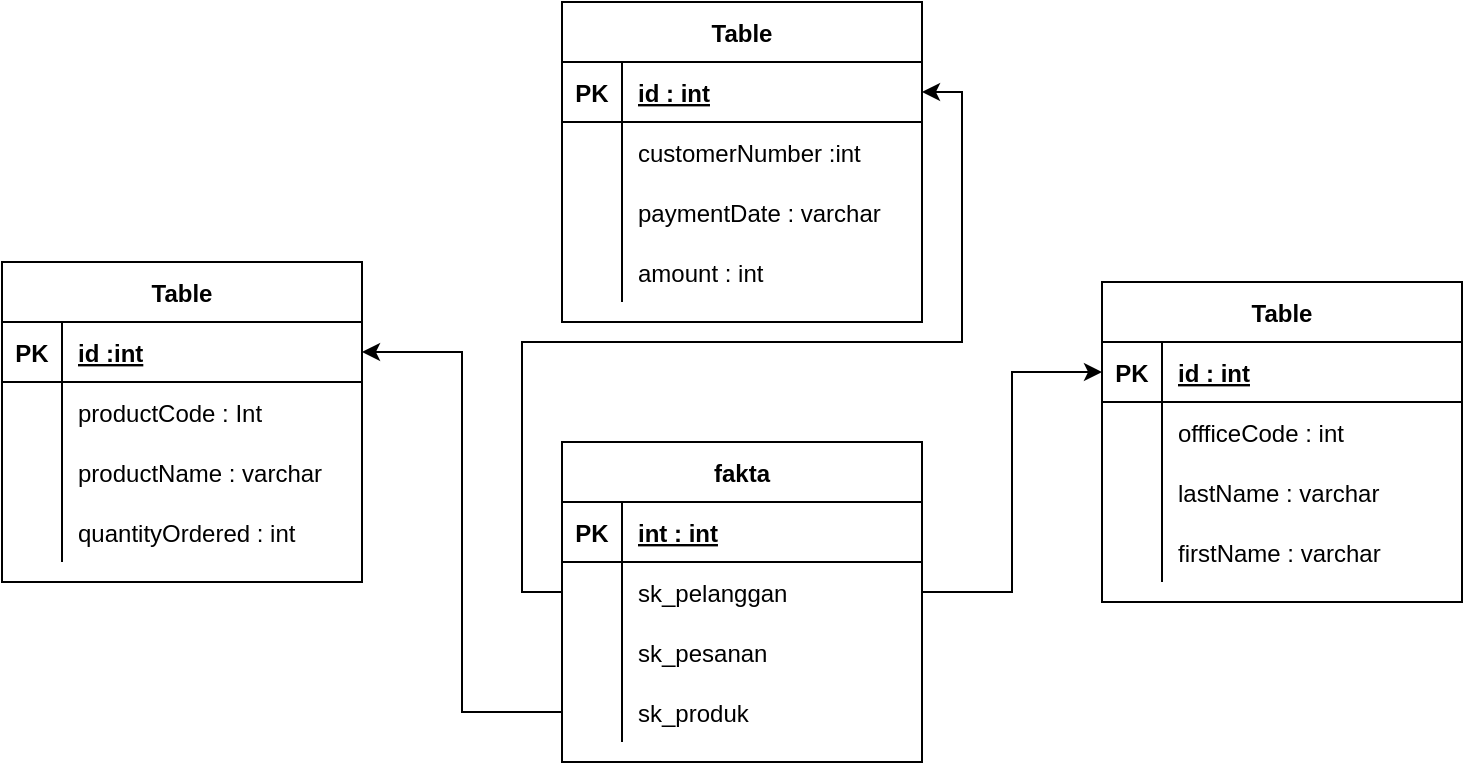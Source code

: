 <mxfile version="15.7.0" type="google"><diagram id="0HLhA-8OCvufUPuNIGH2" name="Page-1"><mxGraphModel dx="828" dy="483" grid="1" gridSize="10" guides="1" tooltips="1" connect="1" arrows="1" fold="1" page="1" pageScale="1" pageWidth="850" pageHeight="1100" math="0" shadow="0"><root><mxCell id="0"/><mxCell id="1" parent="0"/><mxCell id="oKYK7TXjtnFIb58BXNLM-1" value="Table" style="shape=table;startSize=30;container=1;collapsible=1;childLayout=tableLayout;fixedRows=1;rowLines=0;fontStyle=1;align=center;resizeLast=1;" vertex="1" parent="1"><mxGeometry x="60" y="180" width="180" height="160" as="geometry"/></mxCell><mxCell id="oKYK7TXjtnFIb58BXNLM-2" value="" style="shape=partialRectangle;collapsible=0;dropTarget=0;pointerEvents=0;fillColor=none;top=0;left=0;bottom=1;right=0;points=[[0,0.5],[1,0.5]];portConstraint=eastwest;" vertex="1" parent="oKYK7TXjtnFIb58BXNLM-1"><mxGeometry y="30" width="180" height="30" as="geometry"/></mxCell><mxCell id="oKYK7TXjtnFIb58BXNLM-3" value="PK" style="shape=partialRectangle;connectable=0;fillColor=none;top=0;left=0;bottom=0;right=0;fontStyle=1;overflow=hidden;" vertex="1" parent="oKYK7TXjtnFIb58BXNLM-2"><mxGeometry width="30" height="30" as="geometry"><mxRectangle width="30" height="30" as="alternateBounds"/></mxGeometry></mxCell><mxCell id="oKYK7TXjtnFIb58BXNLM-4" value="id :int" style="shape=partialRectangle;connectable=0;fillColor=none;top=0;left=0;bottom=0;right=0;align=left;spacingLeft=6;fontStyle=5;overflow=hidden;" vertex="1" parent="oKYK7TXjtnFIb58BXNLM-2"><mxGeometry x="30" width="150" height="30" as="geometry"><mxRectangle width="150" height="30" as="alternateBounds"/></mxGeometry></mxCell><mxCell id="oKYK7TXjtnFIb58BXNLM-5" value="" style="shape=partialRectangle;collapsible=0;dropTarget=0;pointerEvents=0;fillColor=none;top=0;left=0;bottom=0;right=0;points=[[0,0.5],[1,0.5]];portConstraint=eastwest;" vertex="1" parent="oKYK7TXjtnFIb58BXNLM-1"><mxGeometry y="60" width="180" height="30" as="geometry"/></mxCell><mxCell id="oKYK7TXjtnFIb58BXNLM-6" value="" style="shape=partialRectangle;connectable=0;fillColor=none;top=0;left=0;bottom=0;right=0;editable=1;overflow=hidden;" vertex="1" parent="oKYK7TXjtnFIb58BXNLM-5"><mxGeometry width="30" height="30" as="geometry"><mxRectangle width="30" height="30" as="alternateBounds"/></mxGeometry></mxCell><mxCell id="oKYK7TXjtnFIb58BXNLM-7" value="productCode : Int" style="shape=partialRectangle;connectable=0;fillColor=none;top=0;left=0;bottom=0;right=0;align=left;spacingLeft=6;overflow=hidden;" vertex="1" parent="oKYK7TXjtnFIb58BXNLM-5"><mxGeometry x="30" width="150" height="30" as="geometry"><mxRectangle width="150" height="30" as="alternateBounds"/></mxGeometry></mxCell><mxCell id="oKYK7TXjtnFIb58BXNLM-8" value="" style="shape=partialRectangle;collapsible=0;dropTarget=0;pointerEvents=0;fillColor=none;top=0;left=0;bottom=0;right=0;points=[[0,0.5],[1,0.5]];portConstraint=eastwest;" vertex="1" parent="oKYK7TXjtnFIb58BXNLM-1"><mxGeometry y="90" width="180" height="30" as="geometry"/></mxCell><mxCell id="oKYK7TXjtnFIb58BXNLM-9" value="" style="shape=partialRectangle;connectable=0;fillColor=none;top=0;left=0;bottom=0;right=0;editable=1;overflow=hidden;" vertex="1" parent="oKYK7TXjtnFIb58BXNLM-8"><mxGeometry width="30" height="30" as="geometry"><mxRectangle width="30" height="30" as="alternateBounds"/></mxGeometry></mxCell><mxCell id="oKYK7TXjtnFIb58BXNLM-10" value="productName : varchar" style="shape=partialRectangle;connectable=0;fillColor=none;top=0;left=0;bottom=0;right=0;align=left;spacingLeft=6;overflow=hidden;" vertex="1" parent="oKYK7TXjtnFIb58BXNLM-8"><mxGeometry x="30" width="150" height="30" as="geometry"><mxRectangle width="150" height="30" as="alternateBounds"/></mxGeometry></mxCell><mxCell id="oKYK7TXjtnFIb58BXNLM-11" value="" style="shape=partialRectangle;collapsible=0;dropTarget=0;pointerEvents=0;fillColor=none;top=0;left=0;bottom=0;right=0;points=[[0,0.5],[1,0.5]];portConstraint=eastwest;" vertex="1" parent="oKYK7TXjtnFIb58BXNLM-1"><mxGeometry y="120" width="180" height="30" as="geometry"/></mxCell><mxCell id="oKYK7TXjtnFIb58BXNLM-12" value="" style="shape=partialRectangle;connectable=0;fillColor=none;top=0;left=0;bottom=0;right=0;editable=1;overflow=hidden;" vertex="1" parent="oKYK7TXjtnFIb58BXNLM-11"><mxGeometry width="30" height="30" as="geometry"><mxRectangle width="30" height="30" as="alternateBounds"/></mxGeometry></mxCell><mxCell id="oKYK7TXjtnFIb58BXNLM-13" value="quantityOrdered : int" style="shape=partialRectangle;connectable=0;fillColor=none;top=0;left=0;bottom=0;right=0;align=left;spacingLeft=6;overflow=hidden;" vertex="1" parent="oKYK7TXjtnFIb58BXNLM-11"><mxGeometry x="30" width="150" height="30" as="geometry"><mxRectangle width="150" height="30" as="alternateBounds"/></mxGeometry></mxCell><mxCell id="oKYK7TXjtnFIb58BXNLM-14" value="Table" style="shape=table;startSize=30;container=1;collapsible=1;childLayout=tableLayout;fixedRows=1;rowLines=0;fontStyle=1;align=center;resizeLast=1;" vertex="1" parent="1"><mxGeometry x="340" y="50" width="180" height="160" as="geometry"/></mxCell><mxCell id="oKYK7TXjtnFIb58BXNLM-15" value="" style="shape=partialRectangle;collapsible=0;dropTarget=0;pointerEvents=0;fillColor=none;top=0;left=0;bottom=1;right=0;points=[[0,0.5],[1,0.5]];portConstraint=eastwest;" vertex="1" parent="oKYK7TXjtnFIb58BXNLM-14"><mxGeometry y="30" width="180" height="30" as="geometry"/></mxCell><mxCell id="oKYK7TXjtnFIb58BXNLM-16" value="PK" style="shape=partialRectangle;connectable=0;fillColor=none;top=0;left=0;bottom=0;right=0;fontStyle=1;overflow=hidden;" vertex="1" parent="oKYK7TXjtnFIb58BXNLM-15"><mxGeometry width="30" height="30" as="geometry"><mxRectangle width="30" height="30" as="alternateBounds"/></mxGeometry></mxCell><mxCell id="oKYK7TXjtnFIb58BXNLM-17" value="id : int" style="shape=partialRectangle;connectable=0;fillColor=none;top=0;left=0;bottom=0;right=0;align=left;spacingLeft=6;fontStyle=5;overflow=hidden;" vertex="1" parent="oKYK7TXjtnFIb58BXNLM-15"><mxGeometry x="30" width="150" height="30" as="geometry"><mxRectangle width="150" height="30" as="alternateBounds"/></mxGeometry></mxCell><mxCell id="oKYK7TXjtnFIb58BXNLM-18" value="" style="shape=partialRectangle;collapsible=0;dropTarget=0;pointerEvents=0;fillColor=none;top=0;left=0;bottom=0;right=0;points=[[0,0.5],[1,0.5]];portConstraint=eastwest;" vertex="1" parent="oKYK7TXjtnFIb58BXNLM-14"><mxGeometry y="60" width="180" height="30" as="geometry"/></mxCell><mxCell id="oKYK7TXjtnFIb58BXNLM-19" value="" style="shape=partialRectangle;connectable=0;fillColor=none;top=0;left=0;bottom=0;right=0;editable=1;overflow=hidden;" vertex="1" parent="oKYK7TXjtnFIb58BXNLM-18"><mxGeometry width="30" height="30" as="geometry"><mxRectangle width="30" height="30" as="alternateBounds"/></mxGeometry></mxCell><mxCell id="oKYK7TXjtnFIb58BXNLM-20" value="customerNumber :int" style="shape=partialRectangle;connectable=0;fillColor=none;top=0;left=0;bottom=0;right=0;align=left;spacingLeft=6;overflow=hidden;" vertex="1" parent="oKYK7TXjtnFIb58BXNLM-18"><mxGeometry x="30" width="150" height="30" as="geometry"><mxRectangle width="150" height="30" as="alternateBounds"/></mxGeometry></mxCell><mxCell id="oKYK7TXjtnFIb58BXNLM-21" value="" style="shape=partialRectangle;collapsible=0;dropTarget=0;pointerEvents=0;fillColor=none;top=0;left=0;bottom=0;right=0;points=[[0,0.5],[1,0.5]];portConstraint=eastwest;" vertex="1" parent="oKYK7TXjtnFIb58BXNLM-14"><mxGeometry y="90" width="180" height="30" as="geometry"/></mxCell><mxCell id="oKYK7TXjtnFIb58BXNLM-22" value="" style="shape=partialRectangle;connectable=0;fillColor=none;top=0;left=0;bottom=0;right=0;editable=1;overflow=hidden;" vertex="1" parent="oKYK7TXjtnFIb58BXNLM-21"><mxGeometry width="30" height="30" as="geometry"><mxRectangle width="30" height="30" as="alternateBounds"/></mxGeometry></mxCell><mxCell id="oKYK7TXjtnFIb58BXNLM-23" value="paymentDate : varchar" style="shape=partialRectangle;connectable=0;fillColor=none;top=0;left=0;bottom=0;right=0;align=left;spacingLeft=6;overflow=hidden;" vertex="1" parent="oKYK7TXjtnFIb58BXNLM-21"><mxGeometry x="30" width="150" height="30" as="geometry"><mxRectangle width="150" height="30" as="alternateBounds"/></mxGeometry></mxCell><mxCell id="oKYK7TXjtnFIb58BXNLM-24" value="" style="shape=partialRectangle;collapsible=0;dropTarget=0;pointerEvents=0;fillColor=none;top=0;left=0;bottom=0;right=0;points=[[0,0.5],[1,0.5]];portConstraint=eastwest;" vertex="1" parent="oKYK7TXjtnFIb58BXNLM-14"><mxGeometry y="120" width="180" height="30" as="geometry"/></mxCell><mxCell id="oKYK7TXjtnFIb58BXNLM-25" value="" style="shape=partialRectangle;connectable=0;fillColor=none;top=0;left=0;bottom=0;right=0;editable=1;overflow=hidden;" vertex="1" parent="oKYK7TXjtnFIb58BXNLM-24"><mxGeometry width="30" height="30" as="geometry"><mxRectangle width="30" height="30" as="alternateBounds"/></mxGeometry></mxCell><mxCell id="oKYK7TXjtnFIb58BXNLM-26" value="amount : int " style="shape=partialRectangle;connectable=0;fillColor=none;top=0;left=0;bottom=0;right=0;align=left;spacingLeft=6;overflow=hidden;" vertex="1" parent="oKYK7TXjtnFIb58BXNLM-24"><mxGeometry x="30" width="150" height="30" as="geometry"><mxRectangle width="150" height="30" as="alternateBounds"/></mxGeometry></mxCell><mxCell id="oKYK7TXjtnFIb58BXNLM-27" value="Table" style="shape=table;startSize=30;container=1;collapsible=1;childLayout=tableLayout;fixedRows=1;rowLines=0;fontStyle=1;align=center;resizeLast=1;" vertex="1" parent="1"><mxGeometry x="610" y="190" width="180" height="160" as="geometry"/></mxCell><mxCell id="oKYK7TXjtnFIb58BXNLM-28" value="" style="shape=partialRectangle;collapsible=0;dropTarget=0;pointerEvents=0;fillColor=none;top=0;left=0;bottom=1;right=0;points=[[0,0.5],[1,0.5]];portConstraint=eastwest;" vertex="1" parent="oKYK7TXjtnFIb58BXNLM-27"><mxGeometry y="30" width="180" height="30" as="geometry"/></mxCell><mxCell id="oKYK7TXjtnFIb58BXNLM-29" value="PK" style="shape=partialRectangle;connectable=0;fillColor=none;top=0;left=0;bottom=0;right=0;fontStyle=1;overflow=hidden;" vertex="1" parent="oKYK7TXjtnFIb58BXNLM-28"><mxGeometry width="30" height="30" as="geometry"><mxRectangle width="30" height="30" as="alternateBounds"/></mxGeometry></mxCell><mxCell id="oKYK7TXjtnFIb58BXNLM-30" value="id : int" style="shape=partialRectangle;connectable=0;fillColor=none;top=0;left=0;bottom=0;right=0;align=left;spacingLeft=6;fontStyle=5;overflow=hidden;" vertex="1" parent="oKYK7TXjtnFIb58BXNLM-28"><mxGeometry x="30" width="150" height="30" as="geometry"><mxRectangle width="150" height="30" as="alternateBounds"/></mxGeometry></mxCell><mxCell id="oKYK7TXjtnFIb58BXNLM-31" value="" style="shape=partialRectangle;collapsible=0;dropTarget=0;pointerEvents=0;fillColor=none;top=0;left=0;bottom=0;right=0;points=[[0,0.5],[1,0.5]];portConstraint=eastwest;" vertex="1" parent="oKYK7TXjtnFIb58BXNLM-27"><mxGeometry y="60" width="180" height="30" as="geometry"/></mxCell><mxCell id="oKYK7TXjtnFIb58BXNLM-32" value="" style="shape=partialRectangle;connectable=0;fillColor=none;top=0;left=0;bottom=0;right=0;editable=1;overflow=hidden;" vertex="1" parent="oKYK7TXjtnFIb58BXNLM-31"><mxGeometry width="30" height="30" as="geometry"><mxRectangle width="30" height="30" as="alternateBounds"/></mxGeometry></mxCell><mxCell id="oKYK7TXjtnFIb58BXNLM-33" value="offficeCode : int" style="shape=partialRectangle;connectable=0;fillColor=none;top=0;left=0;bottom=0;right=0;align=left;spacingLeft=6;overflow=hidden;" vertex="1" parent="oKYK7TXjtnFIb58BXNLM-31"><mxGeometry x="30" width="150" height="30" as="geometry"><mxRectangle width="150" height="30" as="alternateBounds"/></mxGeometry></mxCell><mxCell id="oKYK7TXjtnFIb58BXNLM-34" value="" style="shape=partialRectangle;collapsible=0;dropTarget=0;pointerEvents=0;fillColor=none;top=0;left=0;bottom=0;right=0;points=[[0,0.5],[1,0.5]];portConstraint=eastwest;" vertex="1" parent="oKYK7TXjtnFIb58BXNLM-27"><mxGeometry y="90" width="180" height="30" as="geometry"/></mxCell><mxCell id="oKYK7TXjtnFIb58BXNLM-35" value="" style="shape=partialRectangle;connectable=0;fillColor=none;top=0;left=0;bottom=0;right=0;editable=1;overflow=hidden;" vertex="1" parent="oKYK7TXjtnFIb58BXNLM-34"><mxGeometry width="30" height="30" as="geometry"><mxRectangle width="30" height="30" as="alternateBounds"/></mxGeometry></mxCell><mxCell id="oKYK7TXjtnFIb58BXNLM-36" value="lastName : varchar" style="shape=partialRectangle;connectable=0;fillColor=none;top=0;left=0;bottom=0;right=0;align=left;spacingLeft=6;overflow=hidden;" vertex="1" parent="oKYK7TXjtnFIb58BXNLM-34"><mxGeometry x="30" width="150" height="30" as="geometry"><mxRectangle width="150" height="30" as="alternateBounds"/></mxGeometry></mxCell><mxCell id="oKYK7TXjtnFIb58BXNLM-37" value="" style="shape=partialRectangle;collapsible=0;dropTarget=0;pointerEvents=0;fillColor=none;top=0;left=0;bottom=0;right=0;points=[[0,0.5],[1,0.5]];portConstraint=eastwest;" vertex="1" parent="oKYK7TXjtnFIb58BXNLM-27"><mxGeometry y="120" width="180" height="30" as="geometry"/></mxCell><mxCell id="oKYK7TXjtnFIb58BXNLM-38" value="" style="shape=partialRectangle;connectable=0;fillColor=none;top=0;left=0;bottom=0;right=0;editable=1;overflow=hidden;" vertex="1" parent="oKYK7TXjtnFIb58BXNLM-37"><mxGeometry width="30" height="30" as="geometry"><mxRectangle width="30" height="30" as="alternateBounds"/></mxGeometry></mxCell><mxCell id="oKYK7TXjtnFIb58BXNLM-39" value="firstName : varchar" style="shape=partialRectangle;connectable=0;fillColor=none;top=0;left=0;bottom=0;right=0;align=left;spacingLeft=6;overflow=hidden;" vertex="1" parent="oKYK7TXjtnFIb58BXNLM-37"><mxGeometry x="30" width="150" height="30" as="geometry"><mxRectangle width="150" height="30" as="alternateBounds"/></mxGeometry></mxCell><mxCell id="oKYK7TXjtnFIb58BXNLM-40" value="fakta" style="shape=table;startSize=30;container=1;collapsible=1;childLayout=tableLayout;fixedRows=1;rowLines=0;fontStyle=1;align=center;resizeLast=1;" vertex="1" parent="1"><mxGeometry x="340" y="270" width="180" height="160" as="geometry"/></mxCell><mxCell id="oKYK7TXjtnFIb58BXNLM-41" value="" style="shape=partialRectangle;collapsible=0;dropTarget=0;pointerEvents=0;fillColor=none;top=0;left=0;bottom=1;right=0;points=[[0,0.5],[1,0.5]];portConstraint=eastwest;" vertex="1" parent="oKYK7TXjtnFIb58BXNLM-40"><mxGeometry y="30" width="180" height="30" as="geometry"/></mxCell><mxCell id="oKYK7TXjtnFIb58BXNLM-42" value="PK" style="shape=partialRectangle;connectable=0;fillColor=none;top=0;left=0;bottom=0;right=0;fontStyle=1;overflow=hidden;" vertex="1" parent="oKYK7TXjtnFIb58BXNLM-41"><mxGeometry width="30" height="30" as="geometry"><mxRectangle width="30" height="30" as="alternateBounds"/></mxGeometry></mxCell><mxCell id="oKYK7TXjtnFIb58BXNLM-43" value="int : int" style="shape=partialRectangle;connectable=0;fillColor=none;top=0;left=0;bottom=0;right=0;align=left;spacingLeft=6;fontStyle=5;overflow=hidden;" vertex="1" parent="oKYK7TXjtnFIb58BXNLM-41"><mxGeometry x="30" width="150" height="30" as="geometry"><mxRectangle width="150" height="30" as="alternateBounds"/></mxGeometry></mxCell><mxCell id="oKYK7TXjtnFIb58BXNLM-44" value="" style="shape=partialRectangle;collapsible=0;dropTarget=0;pointerEvents=0;fillColor=none;top=0;left=0;bottom=0;right=0;points=[[0,0.5],[1,0.5]];portConstraint=eastwest;" vertex="1" parent="oKYK7TXjtnFIb58BXNLM-40"><mxGeometry y="60" width="180" height="30" as="geometry"/></mxCell><mxCell id="oKYK7TXjtnFIb58BXNLM-45" value="" style="shape=partialRectangle;connectable=0;fillColor=none;top=0;left=0;bottom=0;right=0;editable=1;overflow=hidden;" vertex="1" parent="oKYK7TXjtnFIb58BXNLM-44"><mxGeometry width="30" height="30" as="geometry"><mxRectangle width="30" height="30" as="alternateBounds"/></mxGeometry></mxCell><mxCell id="oKYK7TXjtnFIb58BXNLM-46" value="sk_pelanggan" style="shape=partialRectangle;connectable=0;fillColor=none;top=0;left=0;bottom=0;right=0;align=left;spacingLeft=6;overflow=hidden;" vertex="1" parent="oKYK7TXjtnFIb58BXNLM-44"><mxGeometry x="30" width="150" height="30" as="geometry"><mxRectangle width="150" height="30" as="alternateBounds"/></mxGeometry></mxCell><mxCell id="oKYK7TXjtnFIb58BXNLM-47" value="" style="shape=partialRectangle;collapsible=0;dropTarget=0;pointerEvents=0;fillColor=none;top=0;left=0;bottom=0;right=0;points=[[0,0.5],[1,0.5]];portConstraint=eastwest;" vertex="1" parent="oKYK7TXjtnFIb58BXNLM-40"><mxGeometry y="90" width="180" height="30" as="geometry"/></mxCell><mxCell id="oKYK7TXjtnFIb58BXNLM-48" value="" style="shape=partialRectangle;connectable=0;fillColor=none;top=0;left=0;bottom=0;right=0;editable=1;overflow=hidden;" vertex="1" parent="oKYK7TXjtnFIb58BXNLM-47"><mxGeometry width="30" height="30" as="geometry"><mxRectangle width="30" height="30" as="alternateBounds"/></mxGeometry></mxCell><mxCell id="oKYK7TXjtnFIb58BXNLM-49" value="sk_pesanan" style="shape=partialRectangle;connectable=0;fillColor=none;top=0;left=0;bottom=0;right=0;align=left;spacingLeft=6;overflow=hidden;" vertex="1" parent="oKYK7TXjtnFIb58BXNLM-47"><mxGeometry x="30" width="150" height="30" as="geometry"><mxRectangle width="150" height="30" as="alternateBounds"/></mxGeometry></mxCell><mxCell id="oKYK7TXjtnFIb58BXNLM-50" value="" style="shape=partialRectangle;collapsible=0;dropTarget=0;pointerEvents=0;fillColor=none;top=0;left=0;bottom=0;right=0;points=[[0,0.5],[1,0.5]];portConstraint=eastwest;" vertex="1" parent="oKYK7TXjtnFIb58BXNLM-40"><mxGeometry y="120" width="180" height="30" as="geometry"/></mxCell><mxCell id="oKYK7TXjtnFIb58BXNLM-51" value="" style="shape=partialRectangle;connectable=0;fillColor=none;top=0;left=0;bottom=0;right=0;editable=1;overflow=hidden;" vertex="1" parent="oKYK7TXjtnFIb58BXNLM-50"><mxGeometry width="30" height="30" as="geometry"><mxRectangle width="30" height="30" as="alternateBounds"/></mxGeometry></mxCell><mxCell id="oKYK7TXjtnFIb58BXNLM-52" value="sk_produk" style="shape=partialRectangle;connectable=0;fillColor=none;top=0;left=0;bottom=0;right=0;align=left;spacingLeft=6;overflow=hidden;" vertex="1" parent="oKYK7TXjtnFIb58BXNLM-50"><mxGeometry x="30" width="150" height="30" as="geometry"><mxRectangle width="150" height="30" as="alternateBounds"/></mxGeometry></mxCell><mxCell id="oKYK7TXjtnFIb58BXNLM-55" style="edgeStyle=orthogonalEdgeStyle;rounded=0;orthogonalLoop=1;jettySize=auto;html=1;exitX=0;exitY=0.5;exitDx=0;exitDy=0;entryX=1;entryY=0.5;entryDx=0;entryDy=0;" edge="1" parent="1" source="oKYK7TXjtnFIb58BXNLM-50" target="oKYK7TXjtnFIb58BXNLM-2"><mxGeometry relative="1" as="geometry"/></mxCell><mxCell id="oKYK7TXjtnFIb58BXNLM-57" style="edgeStyle=orthogonalEdgeStyle;rounded=0;orthogonalLoop=1;jettySize=auto;html=1;exitX=0;exitY=0.5;exitDx=0;exitDy=0;entryX=1;entryY=0.5;entryDx=0;entryDy=0;" edge="1" parent="1" source="oKYK7TXjtnFIb58BXNLM-44" target="oKYK7TXjtnFIb58BXNLM-15"><mxGeometry relative="1" as="geometry"/></mxCell><mxCell id="oKYK7TXjtnFIb58BXNLM-58" style="edgeStyle=orthogonalEdgeStyle;rounded=0;orthogonalLoop=1;jettySize=auto;html=1;exitX=1;exitY=0.5;exitDx=0;exitDy=0;entryX=0;entryY=0.5;entryDx=0;entryDy=0;" edge="1" parent="1" source="oKYK7TXjtnFIb58BXNLM-44" target="oKYK7TXjtnFIb58BXNLM-28"><mxGeometry relative="1" as="geometry"/></mxCell></root></mxGraphModel></diagram></mxfile>